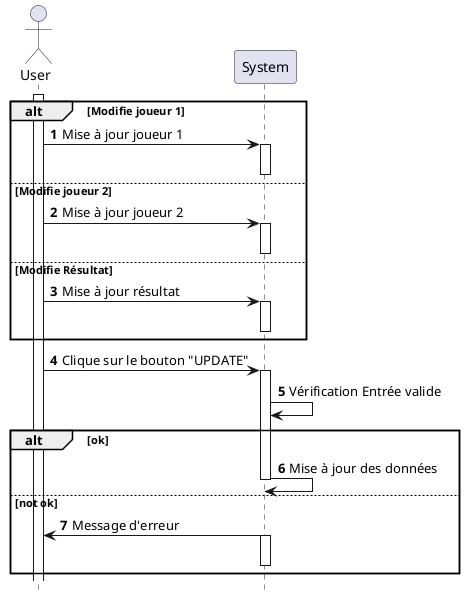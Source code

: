 @startuml SSD_MATCH_UPD
hide footbox
autonumber
skinparam shadowing false
actor User as u
participant System as s 
activate u
alt Modifie joueur 1
    u -> s: Mise à jour joueur 1
    activate s
    deactivate s
else Modifie joueur 2
    u -> s:  Mise à jour joueur 2
    activate s
    deactivate s
else Modifie Résultat
    u -> s:  Mise à jour résultat
    activate s
    deactivate s
end
u -> s : Clique sur le bouton "UPDATE"
activate s
s -> s : Vérification Entrée valide
alt ok
    s -> s : Mise à jour des données
    deactivate s
else not ok
    s -> u : Message d'erreur
    activate s
    deactivate s
end
@enduml